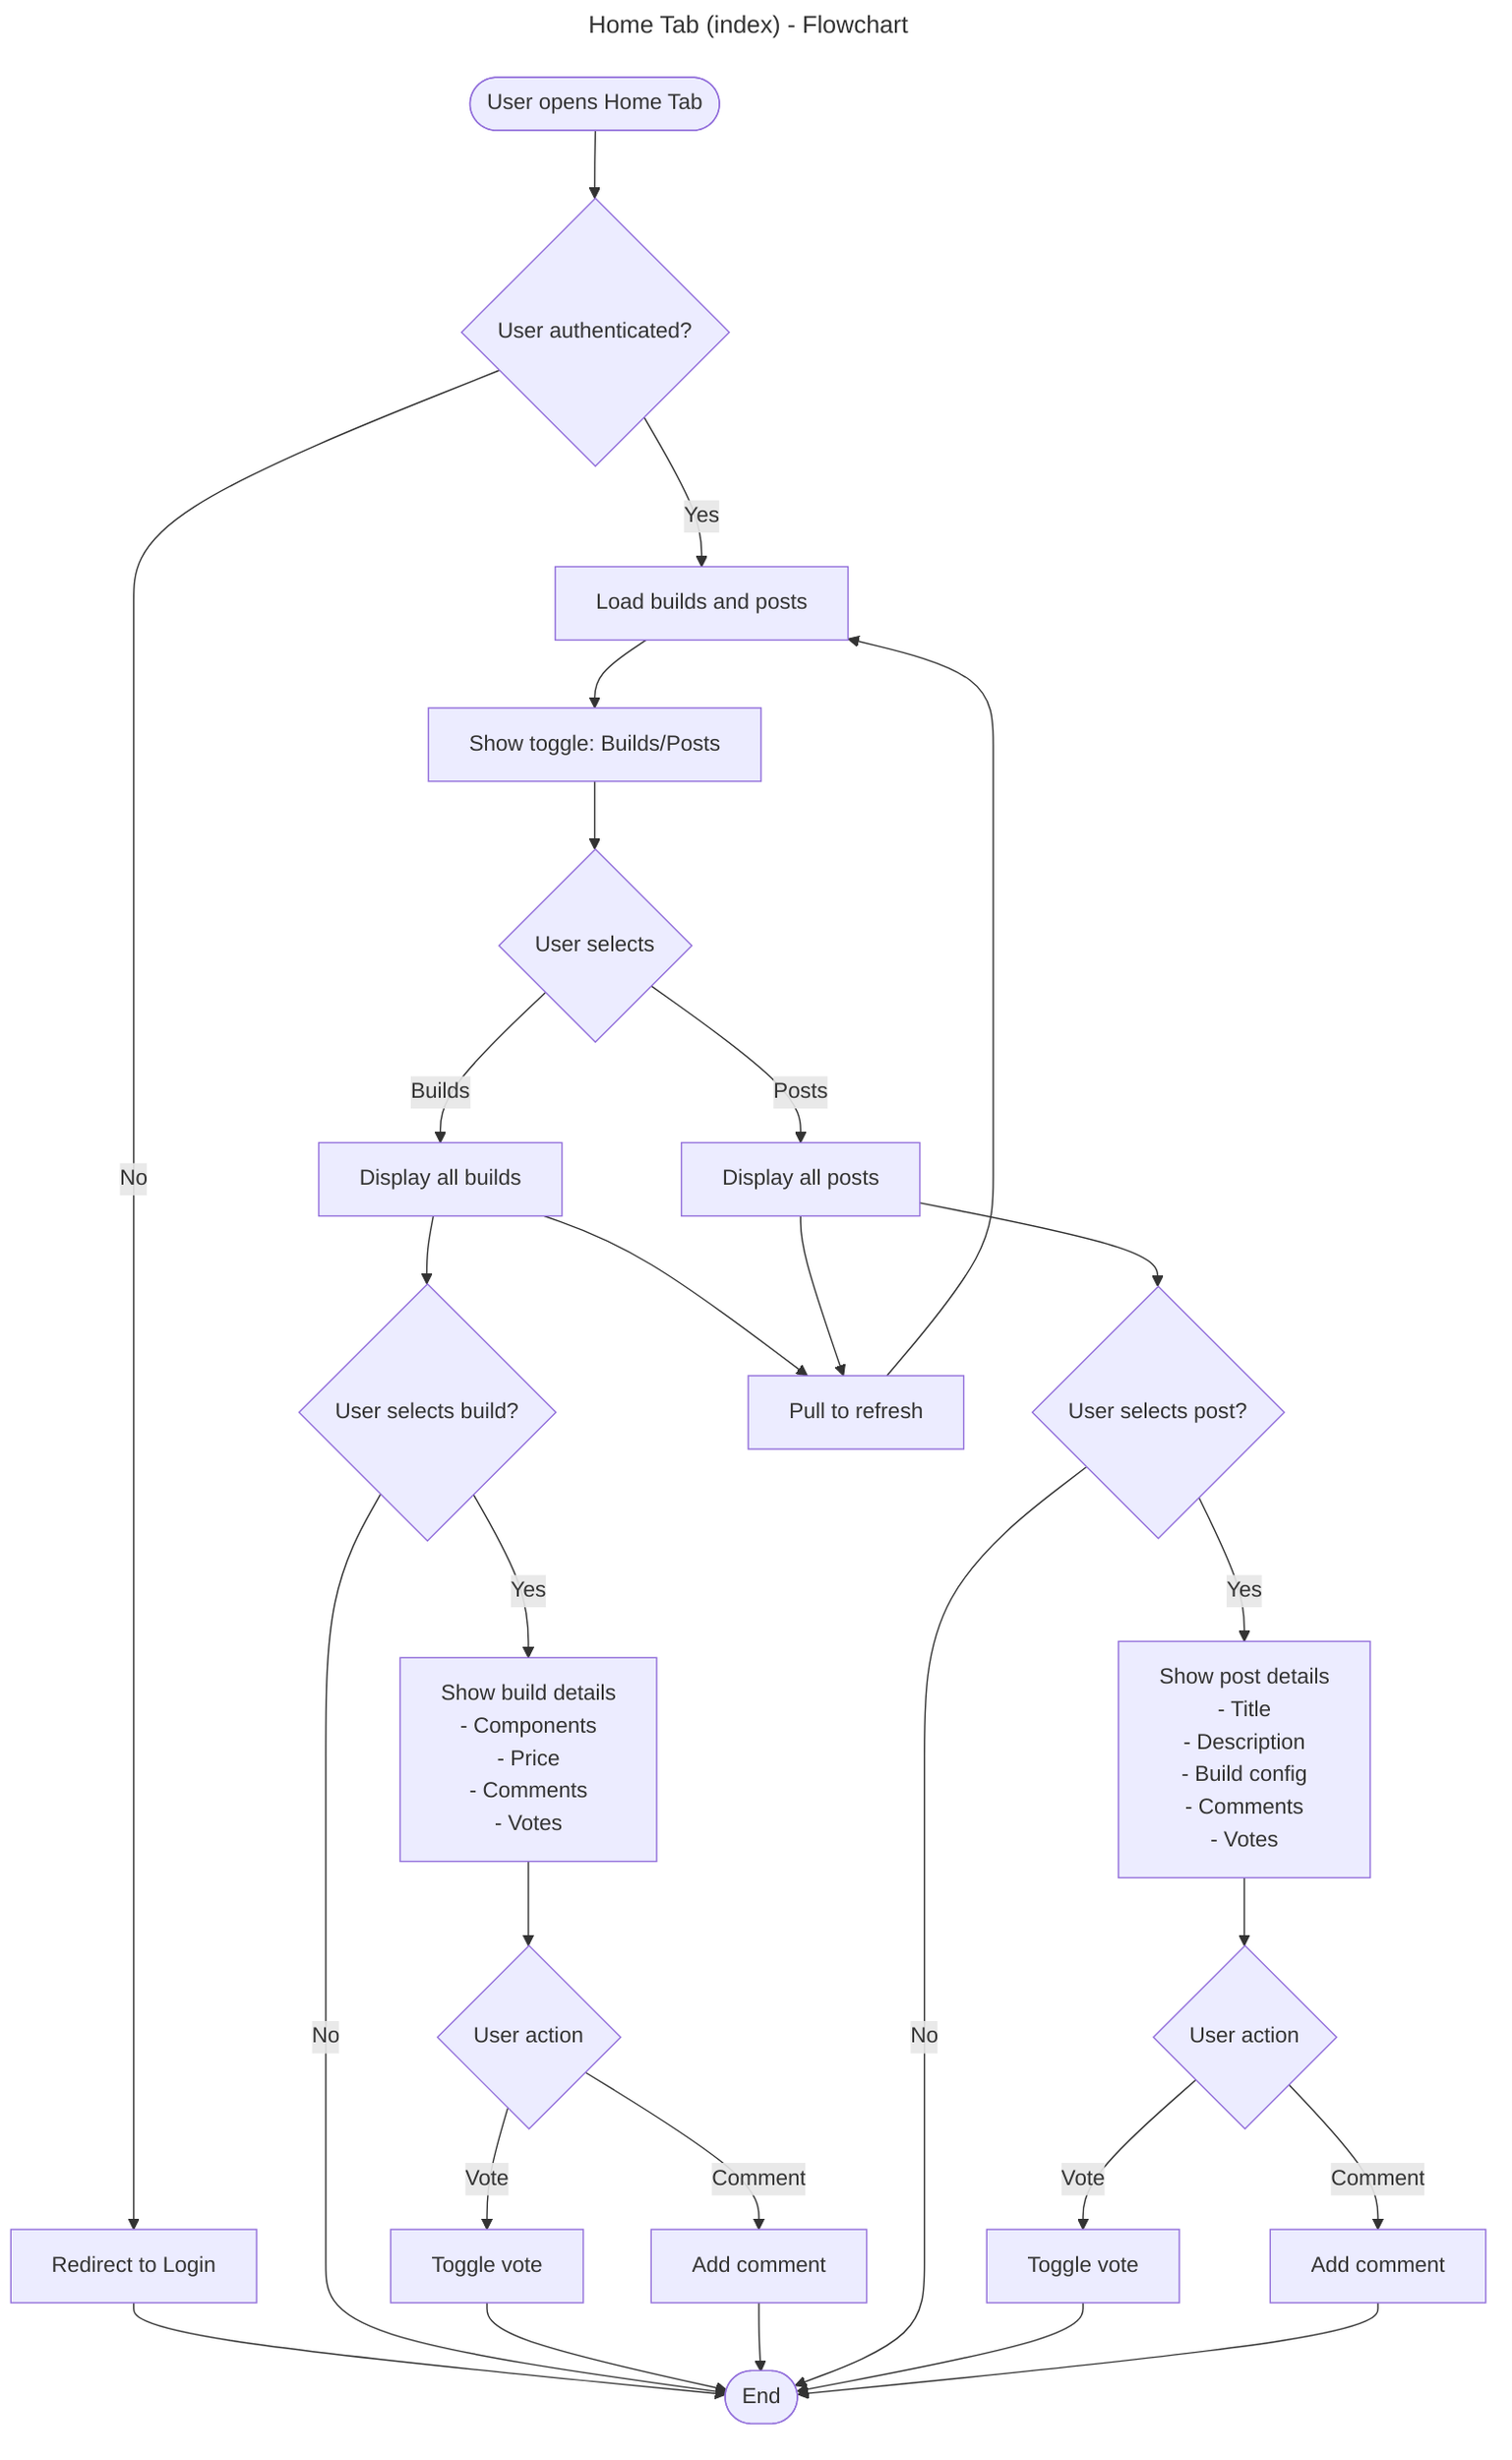 ---
title: Home Tab (index) - Flowchart
---
flowchart TD
    Start([User opens Home Tab])
    
    CheckAuth{User authenticated?}
    Login[Redirect to Login]
    
    LoadData[Load builds and posts]
    ShowToggle[Show toggle: Builds/Posts]
    
    UserChoice{User selects}
    
    %% Builds Flow
    ShowBuilds[Display all builds]
    SelectBuild{User selects build?}
    ShowBuildDetail[Show build details<br/>- Components<br/>- Price<br/>- Comments<br/>- Votes]
    
    BuildAction{User action}
    Vote1[Toggle vote]
    Comment1[Add comment]
    
    %% Posts Flow  
    ShowPosts[Display all posts]
    SelectPost{User selects post?}
    ShowPostDetail[Show post details<br/>- Title<br/>- Description<br/>- Build config<br/>- Comments<br/>- Votes]
    
    PostAction{User action}
    Vote2[Toggle vote]
    Comment2[Add comment]
    
    %% Common actions
    Refresh[Pull to refresh]
    End([End])
    
    Start --> CheckAuth
    CheckAuth -->|No| Login
    CheckAuth -->|Yes| LoadData
    Login --> End
    
    LoadData --> ShowToggle
    ShowToggle --> UserChoice
    
    UserChoice -->|Builds| ShowBuilds
    UserChoice -->|Posts| ShowPosts
    
    ShowBuilds --> SelectBuild
    SelectBuild -->|Yes| ShowBuildDetail
    SelectBuild -->|No| End
    
    ShowBuildDetail --> BuildAction
    BuildAction -->|Vote| Vote1
    BuildAction -->|Comment| Comment1
    Vote1 --> End
    Comment1 --> End
    
    ShowPosts --> SelectPost
    SelectPost -->|Yes| ShowPostDetail
    SelectPost -->|No| End
    
    ShowPostDetail --> PostAction
    PostAction -->|Vote| Vote2
    PostAction -->|Comment| Comment2
    Vote2 --> End
    Comment2 --> End
    
    ShowBuilds --> Refresh
    ShowPosts --> Refresh
    Refresh --> LoadData